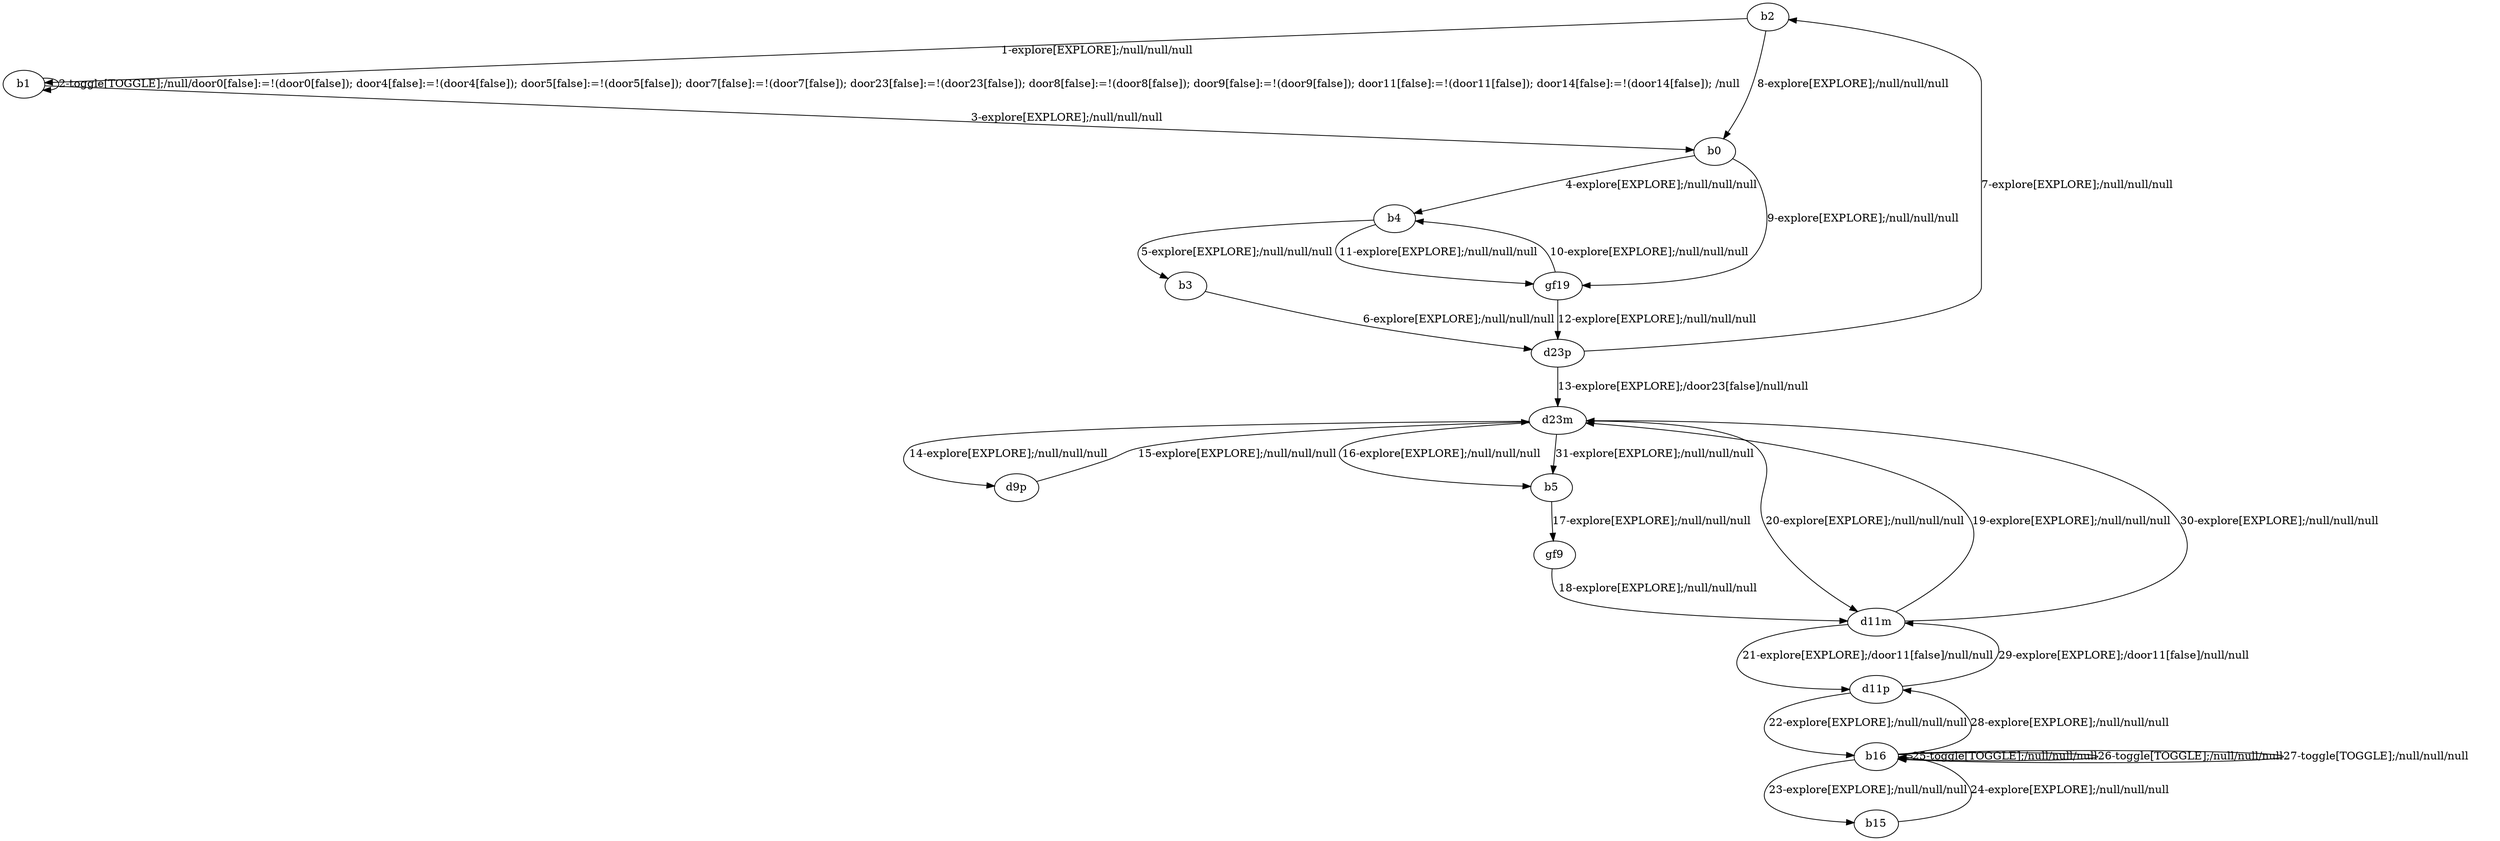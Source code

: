# Total number of goals covered by this test: 7
# b16 --> b16
# b16 --> b15
# b15 --> b16
# d11p --> d11m
# d11p --> b16
# d11m --> d11p
# b16 --> d11p

digraph g {
"b2" -> "b1" [label = "1-explore[EXPLORE];/null/null/null"];
"b1" -> "b1" [label = "2-toggle[TOGGLE];/null/door0[false]:=!(door0[false]); door4[false]:=!(door4[false]); door5[false]:=!(door5[false]); door7[false]:=!(door7[false]); door23[false]:=!(door23[false]); door8[false]:=!(door8[false]); door9[false]:=!(door9[false]); door11[false]:=!(door11[false]); door14[false]:=!(door14[false]); /null"];
"b1" -> "b0" [label = "3-explore[EXPLORE];/null/null/null"];
"b0" -> "b4" [label = "4-explore[EXPLORE];/null/null/null"];
"b4" -> "b3" [label = "5-explore[EXPLORE];/null/null/null"];
"b3" -> "d23p" [label = "6-explore[EXPLORE];/null/null/null"];
"d23p" -> "b2" [label = "7-explore[EXPLORE];/null/null/null"];
"b2" -> "b0" [label = "8-explore[EXPLORE];/null/null/null"];
"b0" -> "gf19" [label = "9-explore[EXPLORE];/null/null/null"];
"gf19" -> "b4" [label = "10-explore[EXPLORE];/null/null/null"];
"b4" -> "gf19" [label = "11-explore[EXPLORE];/null/null/null"];
"gf19" -> "d23p" [label = "12-explore[EXPLORE];/null/null/null"];
"d23p" -> "d23m" [label = "13-explore[EXPLORE];/door23[false]/null/null"];
"d23m" -> "d9p" [label = "14-explore[EXPLORE];/null/null/null"];
"d9p" -> "d23m" [label = "15-explore[EXPLORE];/null/null/null"];
"d23m" -> "b5" [label = "16-explore[EXPLORE];/null/null/null"];
"b5" -> "gf9" [label = "17-explore[EXPLORE];/null/null/null"];
"gf9" -> "d11m" [label = "18-explore[EXPLORE];/null/null/null"];
"d11m" -> "d23m" [label = "19-explore[EXPLORE];/null/null/null"];
"d23m" -> "d11m" [label = "20-explore[EXPLORE];/null/null/null"];
"d11m" -> "d11p" [label = "21-explore[EXPLORE];/door11[false]/null/null"];
"d11p" -> "b16" [label = "22-explore[EXPLORE];/null/null/null"];
"b16" -> "b15" [label = "23-explore[EXPLORE];/null/null/null"];
"b15" -> "b16" [label = "24-explore[EXPLORE];/null/null/null"];
"b16" -> "b16" [label = "25-toggle[TOGGLE];/null/null/null"];
"b16" -> "b16" [label = "26-toggle[TOGGLE];/null/null/null"];
"b16" -> "b16" [label = "27-toggle[TOGGLE];/null/null/null"];
"b16" -> "d11p" [label = "28-explore[EXPLORE];/null/null/null"];
"d11p" -> "d11m" [label = "29-explore[EXPLORE];/door11[false]/null/null"];
"d11m" -> "d23m" [label = "30-explore[EXPLORE];/null/null/null"];
"d23m" -> "b5" [label = "31-explore[EXPLORE];/null/null/null"];
}